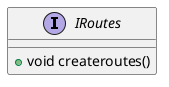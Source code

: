 @startuml(id=view00)
interface IRoutes {
    +void createroutes()
}
@enduml

@startuml(id=view01)
class UserRoutes {
    +void createroutes()
}
@enduml